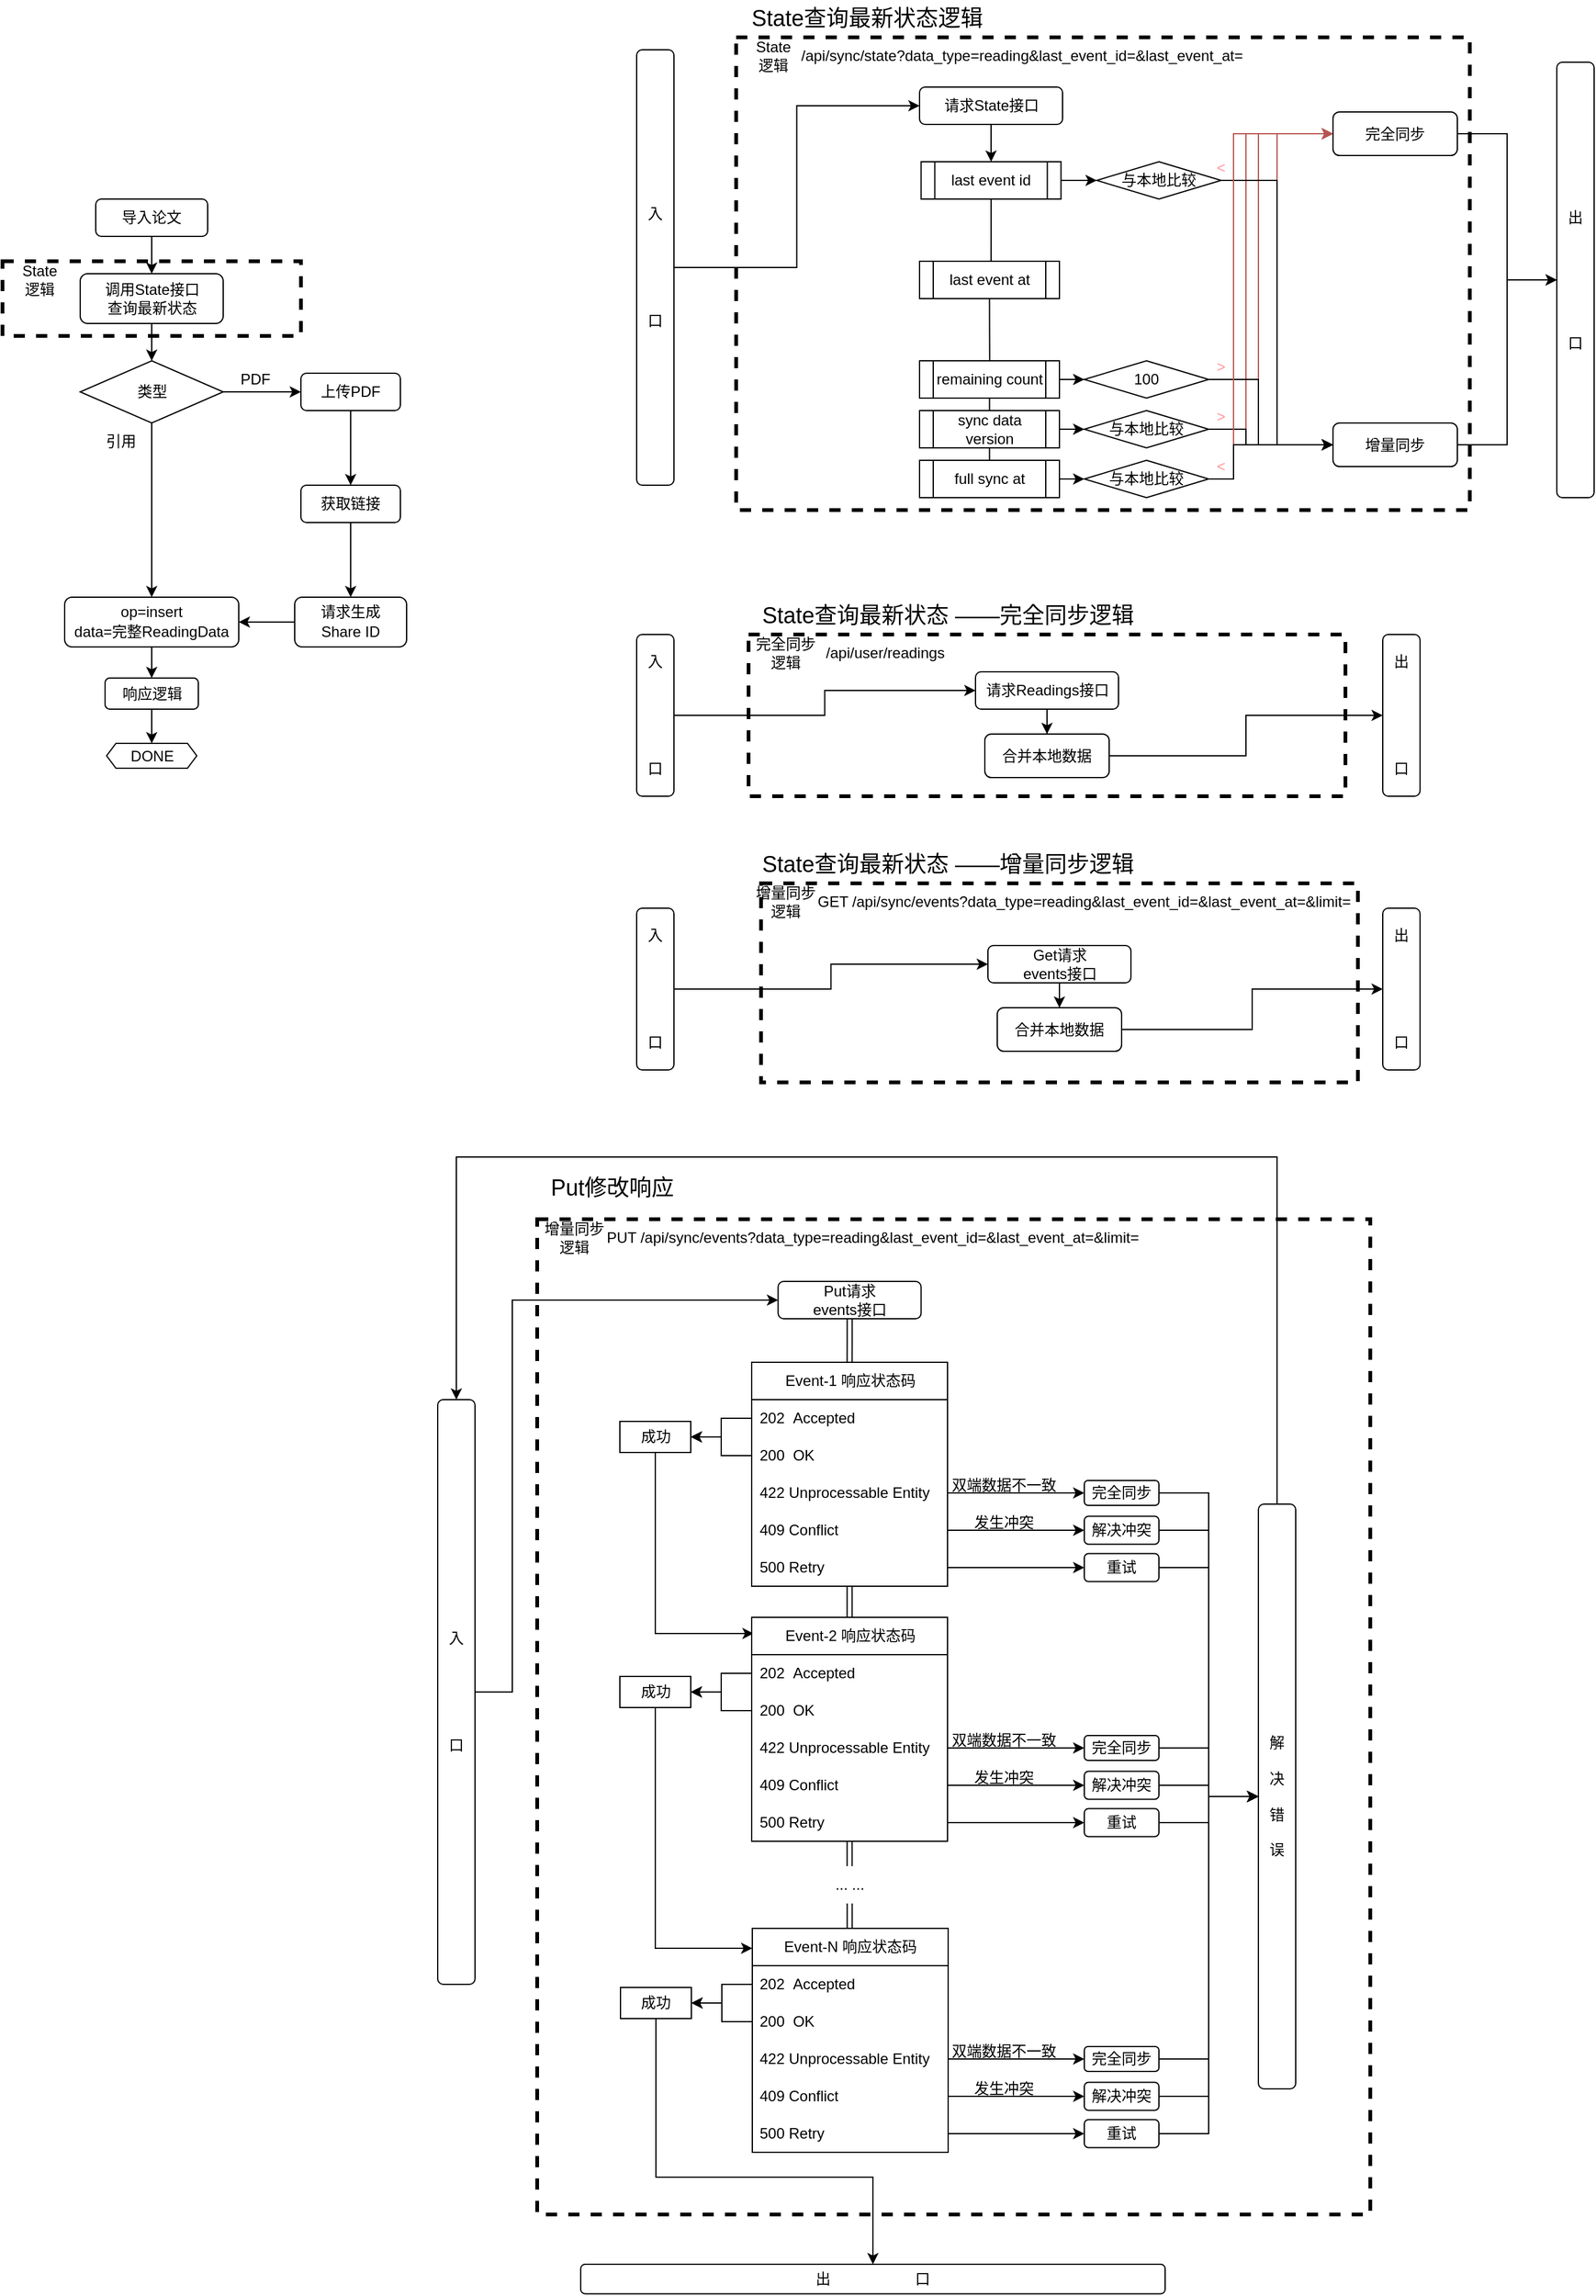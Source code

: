 <mxfile version="21.0.2" type="github"><diagram name="第 1 页" id="VFazVJUxJogGp5_EuSBo"><mxGraphModel dx="2114" dy="1408" grid="1" gridSize="10" guides="1" tooltips="1" connect="1" arrows="1" fold="1" page="1" pageScale="1" pageWidth="827" pageHeight="1169" background="none" math="0" shadow="0"><root><mxCell id="0"/><mxCell id="1" parent="0"/><mxCell id="Jm2Hufen4dtFJxHupJbC-12" value="" style="rounded=0;whiteSpace=wrap;html=1;dashed=1;fillStyle=auto;gradientColor=none;strokeColor=default;glass=0;shadow=0;strokeWidth=3;fillColor=none;" vertex="1" parent="1"><mxGeometry x="280" y="380" width="240" height="60" as="geometry"/></mxCell><mxCell id="Jm2Hufen4dtFJxHupJbC-2" value="&lt;font style=&quot;font-size: 12px;&quot;&gt;导入论文&lt;/font&gt;" style="rounded=1;whiteSpace=wrap;html=1;" vertex="1" parent="1"><mxGeometry x="355" y="330" width="90" height="30" as="geometry"/></mxCell><mxCell id="Jm2Hufen4dtFJxHupJbC-122" style="edgeStyle=orthogonalEdgeStyle;rounded=0;orthogonalLoop=1;jettySize=auto;html=1;" edge="1" parent="1" source="Jm2Hufen4dtFJxHupJbC-3" target="Jm2Hufen4dtFJxHupJbC-119"><mxGeometry relative="1" as="geometry"/></mxCell><mxCell id="Jm2Hufen4dtFJxHupJbC-3" value="调用State接口&lt;br&gt;查询最新状态" style="rounded=1;whiteSpace=wrap;html=1;" vertex="1" parent="1"><mxGeometry x="342.5" y="390" width="115" height="40" as="geometry"/></mxCell><mxCell id="Jm2Hufen4dtFJxHupJbC-9" value="" style="endArrow=classic;html=1;rounded=0;exitX=0.5;exitY=1;exitDx=0;exitDy=0;entryX=0.5;entryY=0;entryDx=0;entryDy=0;" edge="1" parent="1" source="Jm2Hufen4dtFJxHupJbC-2" target="Jm2Hufen4dtFJxHupJbC-3"><mxGeometry width="50" height="50" relative="1" as="geometry"><mxPoint x="395" y="390" as="sourcePoint"/><mxPoint x="445" y="340" as="targetPoint"/></mxGeometry></mxCell><mxCell id="Jm2Hufen4dtFJxHupJbC-15" value="State&lt;br&gt;逻辑" style="text;html=1;strokeColor=none;fillColor=none;align=center;verticalAlign=middle;whiteSpace=wrap;rounded=0;" vertex="1" parent="1"><mxGeometry x="280" y="380" width="60" height="30" as="geometry"/></mxCell><mxCell id="Jm2Hufen4dtFJxHupJbC-16" value="" style="rounded=0;whiteSpace=wrap;html=1;dashed=1;strokeWidth=3;strokeColor=default;fillColor=none;" vertex="1" parent="1"><mxGeometry x="870" y="200" width="590" height="380" as="geometry"/></mxCell><mxCell id="Jm2Hufen4dtFJxHupJbC-17" value="State&lt;br&gt;逻辑" style="text;html=1;strokeColor=none;fillColor=none;align=center;verticalAlign=middle;whiteSpace=wrap;rounded=0;" vertex="1" parent="1"><mxGeometry x="870" y="200" width="60" height="30" as="geometry"/></mxCell><mxCell id="Jm2Hufen4dtFJxHupJbC-25" style="edgeStyle=orthogonalEdgeStyle;rounded=0;orthogonalLoop=1;jettySize=auto;html=1;exitX=0.5;exitY=1;exitDx=0;exitDy=0;" edge="1" parent="1" source="Jm2Hufen4dtFJxHupJbC-18" target="Jm2Hufen4dtFJxHupJbC-20"><mxGeometry relative="1" as="geometry"/></mxCell><mxCell id="Jm2Hufen4dtFJxHupJbC-18" value="请求State接口" style="rounded=1;whiteSpace=wrap;html=1;" vertex="1" parent="1"><mxGeometry x="1017.5" y="240" width="115" height="30" as="geometry"/></mxCell><mxCell id="Jm2Hufen4dtFJxHupJbC-19" value="&lt;p style=&quot;text-align: start;&quot; data-pm-slice=&quot;1 1 []&quot;&gt;/api/sync/state?data_type=reading&amp;amp;last_event_id=&amp;amp;last_event_at=&lt;/p&gt;" style="text;html=1;strokeColor=none;fillColor=none;align=center;verticalAlign=middle;whiteSpace=wrap;rounded=0;" vertex="1" parent="1"><mxGeometry x="920" y="200" width="360" height="30" as="geometry"/></mxCell><mxCell id="Jm2Hufen4dtFJxHupJbC-54" style="edgeStyle=orthogonalEdgeStyle;rounded=0;orthogonalLoop=1;jettySize=auto;html=1;exitX=1;exitY=0.5;exitDx=0;exitDy=0;" edge="1" parent="1" source="Jm2Hufen4dtFJxHupJbC-20" target="Jm2Hufen4dtFJxHupJbC-53"><mxGeometry relative="1" as="geometry"/></mxCell><mxCell id="Jm2Hufen4dtFJxHupJbC-84" style="edgeStyle=orthogonalEdgeStyle;rounded=0;orthogonalLoop=1;jettySize=auto;html=1;entryX=0.511;entryY=0.667;entryDx=0;entryDy=0;entryPerimeter=0;" edge="1" parent="1" source="Jm2Hufen4dtFJxHupJbC-20" target="Jm2Hufen4dtFJxHupJbC-21"><mxGeometry relative="1" as="geometry"/></mxCell><mxCell id="Jm2Hufen4dtFJxHupJbC-20" value="last event id" style="shape=process;whiteSpace=wrap;html=1;backgroundOutline=1;" vertex="1" parent="1"><mxGeometry x="1018.75" y="300" width="112.5" height="30" as="geometry"/></mxCell><mxCell id="Jm2Hufen4dtFJxHupJbC-83" style="edgeStyle=orthogonalEdgeStyle;rounded=0;orthogonalLoop=1;jettySize=auto;html=1;exitX=0.5;exitY=1;exitDx=0;exitDy=0;entryX=0.502;entryY=0.667;entryDx=0;entryDy=0;entryPerimeter=0;" edge="1" parent="1" source="Jm2Hufen4dtFJxHupJbC-21" target="Jm2Hufen4dtFJxHupJbC-22"><mxGeometry relative="1" as="geometry"/></mxCell><mxCell id="Jm2Hufen4dtFJxHupJbC-21" value="last event at" style="shape=process;whiteSpace=wrap;html=1;backgroundOutline=1;" vertex="1" parent="1"><mxGeometry x="1017.5" y="380" width="112.5" height="30" as="geometry"/></mxCell><mxCell id="Jm2Hufen4dtFJxHupJbC-32" style="edgeStyle=orthogonalEdgeStyle;rounded=0;orthogonalLoop=1;jettySize=auto;html=1;exitX=0.5;exitY=1;exitDx=0;exitDy=0;" edge="1" parent="1" source="Jm2Hufen4dtFJxHupJbC-22" target="Jm2Hufen4dtFJxHupJbC-23"><mxGeometry relative="1" as="geometry"/></mxCell><mxCell id="Jm2Hufen4dtFJxHupJbC-65" style="edgeStyle=orthogonalEdgeStyle;rounded=0;orthogonalLoop=1;jettySize=auto;html=1;" edge="1" parent="1" source="Jm2Hufen4dtFJxHupJbC-22" target="Jm2Hufen4dtFJxHupJbC-38"><mxGeometry relative="1" as="geometry"/></mxCell><mxCell id="Jm2Hufen4dtFJxHupJbC-22" value="remaining count" style="shape=process;whiteSpace=wrap;html=1;backgroundOutline=1;" vertex="1" parent="1"><mxGeometry x="1017.5" y="460" width="112.5" height="30" as="geometry"/></mxCell><mxCell id="Jm2Hufen4dtFJxHupJbC-33" style="edgeStyle=orthogonalEdgeStyle;rounded=0;orthogonalLoop=1;jettySize=auto;html=1;exitX=0.5;exitY=1;exitDx=0;exitDy=0;" edge="1" parent="1" source="Jm2Hufen4dtFJxHupJbC-23" target="Jm2Hufen4dtFJxHupJbC-24"><mxGeometry relative="1" as="geometry"/></mxCell><mxCell id="Jm2Hufen4dtFJxHupJbC-69" style="edgeStyle=orthogonalEdgeStyle;rounded=0;orthogonalLoop=1;jettySize=auto;html=1;" edge="1" parent="1" source="Jm2Hufen4dtFJxHupJbC-23" target="Jm2Hufen4dtFJxHupJbC-36"><mxGeometry relative="1" as="geometry"/></mxCell><mxCell id="Jm2Hufen4dtFJxHupJbC-23" value="sync data version" style="shape=process;whiteSpace=wrap;html=1;backgroundOutline=1;" vertex="1" parent="1"><mxGeometry x="1017.5" y="500" width="112.5" height="30" as="geometry"/></mxCell><mxCell id="Jm2Hufen4dtFJxHupJbC-74" style="edgeStyle=orthogonalEdgeStyle;rounded=0;orthogonalLoop=1;jettySize=auto;html=1;exitX=1;exitY=0.5;exitDx=0;exitDy=0;entryX=0;entryY=0.5;entryDx=0;entryDy=0;" edge="1" parent="1" source="Jm2Hufen4dtFJxHupJbC-24" target="Jm2Hufen4dtFJxHupJbC-72"><mxGeometry relative="1" as="geometry"/></mxCell><mxCell id="Jm2Hufen4dtFJxHupJbC-24" value="full sync at" style="shape=process;whiteSpace=wrap;html=1;backgroundOutline=1;" vertex="1" parent="1"><mxGeometry x="1017.5" y="540" width="112.5" height="30" as="geometry"/></mxCell><mxCell id="Jm2Hufen4dtFJxHupJbC-70" style="edgeStyle=orthogonalEdgeStyle;rounded=0;orthogonalLoop=1;jettySize=auto;html=1;entryX=0;entryY=0.5;entryDx=0;entryDy=0;fillColor=#f8cecc;strokeColor=#b85450;" edge="1" parent="1" source="Jm2Hufen4dtFJxHupJbC-36" target="Jm2Hufen4dtFJxHupJbC-58"><mxGeometry relative="1" as="geometry"><Array as="points"><mxPoint x="1280" y="515"/><mxPoint x="1280" y="278"/></Array></mxGeometry></mxCell><mxCell id="Jm2Hufen4dtFJxHupJbC-71" style="edgeStyle=orthogonalEdgeStyle;rounded=0;orthogonalLoop=1;jettySize=auto;html=1;exitX=1;exitY=0.5;exitDx=0;exitDy=0;entryX=0;entryY=0.5;entryDx=0;entryDy=0;" edge="1" parent="1" source="Jm2Hufen4dtFJxHupJbC-36" target="Jm2Hufen4dtFJxHupJbC-59"><mxGeometry relative="1" as="geometry"><Array as="points"><mxPoint x="1280" y="515"/><mxPoint x="1280" y="528"/></Array></mxGeometry></mxCell><mxCell id="Jm2Hufen4dtFJxHupJbC-36" value="与本地比较" style="rhombus;whiteSpace=wrap;html=1;" vertex="1" parent="1"><mxGeometry x="1150" y="500" width="100" height="30" as="geometry"/></mxCell><mxCell id="Jm2Hufen4dtFJxHupJbC-63" style="edgeStyle=orthogonalEdgeStyle;rounded=0;orthogonalLoop=1;jettySize=auto;html=1;entryX=0;entryY=0.5;entryDx=0;entryDy=0;fillColor=#f8cecc;strokeColor=#b85450;" edge="1" parent="1" source="Jm2Hufen4dtFJxHupJbC-38" target="Jm2Hufen4dtFJxHupJbC-58"><mxGeometry relative="1" as="geometry"><Array as="points"><mxPoint x="1290" y="475"/><mxPoint x="1290" y="278"/></Array></mxGeometry></mxCell><mxCell id="Jm2Hufen4dtFJxHupJbC-64" style="edgeStyle=orthogonalEdgeStyle;rounded=0;orthogonalLoop=1;jettySize=auto;html=1;entryX=0;entryY=0.5;entryDx=0;entryDy=0;" edge="1" parent="1" source="Jm2Hufen4dtFJxHupJbC-38" target="Jm2Hufen4dtFJxHupJbC-59"><mxGeometry relative="1" as="geometry"><Array as="points"><mxPoint x="1290" y="475"/><mxPoint x="1290" y="528"/></Array></mxGeometry></mxCell><mxCell id="Jm2Hufen4dtFJxHupJbC-38" value="100" style="rhombus;whiteSpace=wrap;html=1;" vertex="1" parent="1"><mxGeometry x="1150" y="460" width="100" height="30" as="geometry"/></mxCell><mxCell id="Jm2Hufen4dtFJxHupJbC-60" style="edgeStyle=orthogonalEdgeStyle;rounded=0;orthogonalLoop=1;jettySize=auto;html=1;exitX=1;exitY=0.5;exitDx=0;exitDy=0;entryX=0;entryY=0.5;entryDx=0;entryDy=0;fillColor=#f8cecc;strokeColor=#b85450;" edge="1" parent="1" source="Jm2Hufen4dtFJxHupJbC-53" target="Jm2Hufen4dtFJxHupJbC-58"><mxGeometry relative="1" as="geometry"/></mxCell><mxCell id="Jm2Hufen4dtFJxHupJbC-61" style="edgeStyle=orthogonalEdgeStyle;rounded=0;orthogonalLoop=1;jettySize=auto;html=1;entryX=0;entryY=0.5;entryDx=0;entryDy=0;" edge="1" parent="1" source="Jm2Hufen4dtFJxHupJbC-53" target="Jm2Hufen4dtFJxHupJbC-59"><mxGeometry relative="1" as="geometry"/></mxCell><mxCell id="Jm2Hufen4dtFJxHupJbC-53" value="与本地比较" style="rhombus;whiteSpace=wrap;html=1;" vertex="1" parent="1"><mxGeometry x="1160" y="300" width="100" height="30" as="geometry"/></mxCell><mxCell id="Jm2Hufen4dtFJxHupJbC-85" style="edgeStyle=orthogonalEdgeStyle;rounded=0;orthogonalLoop=1;jettySize=auto;html=1;" edge="1" parent="1" source="Jm2Hufen4dtFJxHupJbC-58" target="Jm2Hufen4dtFJxHupJbC-88"><mxGeometry relative="1" as="geometry"><mxPoint x="1530" y="277.5" as="targetPoint"/></mxGeometry></mxCell><mxCell id="Jm2Hufen4dtFJxHupJbC-58" value="完全同步" style="rounded=1;whiteSpace=wrap;html=1;" vertex="1" parent="1"><mxGeometry x="1350" y="260" width="100" height="35" as="geometry"/></mxCell><mxCell id="Jm2Hufen4dtFJxHupJbC-86" style="edgeStyle=orthogonalEdgeStyle;rounded=0;orthogonalLoop=1;jettySize=auto;html=1;" edge="1" parent="1" source="Jm2Hufen4dtFJxHupJbC-59" target="Jm2Hufen4dtFJxHupJbC-88"><mxGeometry relative="1" as="geometry"><mxPoint x="1530" y="527.5" as="targetPoint"/></mxGeometry></mxCell><mxCell id="Jm2Hufen4dtFJxHupJbC-59" value="增量同步" style="rounded=1;whiteSpace=wrap;html=1;" vertex="1" parent="1"><mxGeometry x="1350" y="510" width="100" height="35" as="geometry"/></mxCell><mxCell id="Jm2Hufen4dtFJxHupJbC-75" style="edgeStyle=orthogonalEdgeStyle;rounded=0;orthogonalLoop=1;jettySize=auto;html=1;exitX=1;exitY=0.5;exitDx=0;exitDy=0;entryX=0;entryY=0.5;entryDx=0;entryDy=0;fillColor=#f8cecc;strokeColor=#b85450;" edge="1" parent="1" source="Jm2Hufen4dtFJxHupJbC-72" target="Jm2Hufen4dtFJxHupJbC-58"><mxGeometry relative="1" as="geometry"><Array as="points"><mxPoint x="1270" y="555"/><mxPoint x="1270" y="278"/></Array></mxGeometry></mxCell><mxCell id="Jm2Hufen4dtFJxHupJbC-76" style="edgeStyle=orthogonalEdgeStyle;rounded=0;orthogonalLoop=1;jettySize=auto;html=1;exitX=1;exitY=0.5;exitDx=0;exitDy=0;entryX=0;entryY=0.5;entryDx=0;entryDy=0;" edge="1" parent="1" source="Jm2Hufen4dtFJxHupJbC-72" target="Jm2Hufen4dtFJxHupJbC-59"><mxGeometry relative="1" as="geometry"><Array as="points"><mxPoint x="1270" y="555"/><mxPoint x="1270" y="528"/></Array></mxGeometry></mxCell><mxCell id="Jm2Hufen4dtFJxHupJbC-72" value="与本地比较" style="rhombus;whiteSpace=wrap;html=1;" vertex="1" parent="1"><mxGeometry x="1150" y="540" width="100" height="30" as="geometry"/></mxCell><mxCell id="Jm2Hufen4dtFJxHupJbC-77" value="&lt;font color=&quot;#ff9999&quot;&gt;&amp;lt;&lt;/font&gt;" style="text;html=1;strokeColor=none;fillColor=none;align=center;verticalAlign=middle;whiteSpace=wrap;rounded=0;" vertex="1" parent="1"><mxGeometry x="1230" y="530" width="60" height="30" as="geometry"/></mxCell><mxCell id="Jm2Hufen4dtFJxHupJbC-80" value="&lt;font color=&quot;#ff9999&quot;&gt;&amp;gt;&lt;/font&gt;" style="text;html=1;strokeColor=none;fillColor=none;align=center;verticalAlign=middle;whiteSpace=wrap;rounded=0;" vertex="1" parent="1"><mxGeometry x="1230" y="490" width="60" height="30" as="geometry"/></mxCell><mxCell id="Jm2Hufen4dtFJxHupJbC-81" value="&lt;font color=&quot;#ff9999&quot;&gt;&amp;gt;&lt;/font&gt;" style="text;html=1;strokeColor=none;fillColor=none;align=center;verticalAlign=middle;whiteSpace=wrap;rounded=0;" vertex="1" parent="1"><mxGeometry x="1230" y="450" width="60" height="30" as="geometry"/></mxCell><mxCell id="Jm2Hufen4dtFJxHupJbC-82" value="&lt;font color=&quot;#ff9999&quot;&gt;&amp;lt;&lt;/font&gt;" style="text;html=1;strokeColor=none;fillColor=none;align=center;verticalAlign=middle;whiteSpace=wrap;rounded=0;" vertex="1" parent="1"><mxGeometry x="1230" y="290" width="60" height="30" as="geometry"/></mxCell><mxCell id="Jm2Hufen4dtFJxHupJbC-88" value="出&lt;br&gt;&lt;br&gt;&lt;br&gt;&lt;br&gt;&lt;br&gt;&lt;br&gt;&lt;br&gt;口" style="rounded=1;whiteSpace=wrap;html=1;" vertex="1" parent="1"><mxGeometry x="1530" y="220" width="30" height="350" as="geometry"/></mxCell><mxCell id="Jm2Hufen4dtFJxHupJbC-90" style="edgeStyle=orthogonalEdgeStyle;rounded=0;orthogonalLoop=1;jettySize=auto;html=1;entryX=0;entryY=0.5;entryDx=0;entryDy=0;" edge="1" parent="1" source="Jm2Hufen4dtFJxHupJbC-89" target="Jm2Hufen4dtFJxHupJbC-18"><mxGeometry relative="1" as="geometry"/></mxCell><mxCell id="Jm2Hufen4dtFJxHupJbC-89" value="入&lt;br&gt;&lt;br&gt;&lt;br&gt;&lt;br&gt;&lt;br&gt;&lt;br&gt;口" style="rounded=1;whiteSpace=wrap;html=1;" vertex="1" parent="1"><mxGeometry x="790" y="210" width="30" height="350" as="geometry"/></mxCell><mxCell id="Jm2Hufen4dtFJxHupJbC-93" value="" style="rounded=0;whiteSpace=wrap;html=1;dashed=1;strokeWidth=3;strokeColor=default;fillColor=none;" vertex="1" parent="1"><mxGeometry x="880" y="680" width="480" height="130" as="geometry"/></mxCell><mxCell id="Jm2Hufen4dtFJxHupJbC-94" value="完全同步&lt;br&gt;逻辑" style="text;html=1;strokeColor=none;fillColor=none;align=center;verticalAlign=middle;whiteSpace=wrap;rounded=0;" vertex="1" parent="1"><mxGeometry x="880" y="680" width="60" height="30" as="geometry"/></mxCell><mxCell id="Jm2Hufen4dtFJxHupJbC-95" value="&lt;p style=&quot;text-align: start;&quot; data-pm-slice=&quot;1 1 []&quot;&gt;/api/user/readings&lt;/p&gt;" style="text;html=1;strokeColor=none;fillColor=none;align=center;verticalAlign=middle;whiteSpace=wrap;rounded=0;" vertex="1" parent="1"><mxGeometry x="930" y="680" width="120" height="30" as="geometry"/></mxCell><mxCell id="Jm2Hufen4dtFJxHupJbC-96" value="" style="rounded=0;whiteSpace=wrap;html=1;dashed=1;strokeWidth=3;strokeColor=default;fillColor=none;" vertex="1" parent="1"><mxGeometry x="890" y="880" width="480" height="160" as="geometry"/></mxCell><mxCell id="Jm2Hufen4dtFJxHupJbC-97" value="增量同步&lt;br&gt;逻辑" style="text;html=1;strokeColor=none;fillColor=none;align=center;verticalAlign=middle;whiteSpace=wrap;rounded=0;" vertex="1" parent="1"><mxGeometry x="880" y="880" width="60" height="30" as="geometry"/></mxCell><mxCell id="Jm2Hufen4dtFJxHupJbC-98" value="&lt;p style=&quot;text-align: start;&quot; data-pm-slice=&quot;1 1 []&quot;&gt;GET /api/sync/events?data_type=reading&amp;amp;last_event_id=&amp;amp;last_event_at=&amp;amp;limit=&lt;/p&gt;" style="text;html=1;strokeColor=none;fillColor=none;align=center;verticalAlign=middle;whiteSpace=wrap;rounded=0;" vertex="1" parent="1"><mxGeometry x="920" y="880" width="460" height="30" as="geometry"/></mxCell><mxCell id="Jm2Hufen4dtFJxHupJbC-104" style="edgeStyle=orthogonalEdgeStyle;rounded=0;orthogonalLoop=1;jettySize=auto;html=1;exitX=0.5;exitY=1;exitDx=0;exitDy=0;" edge="1" parent="1" source="Jm2Hufen4dtFJxHupJbC-100" target="Jm2Hufen4dtFJxHupJbC-103"><mxGeometry relative="1" as="geometry"/></mxCell><mxCell id="Jm2Hufen4dtFJxHupJbC-100" value="请求Readings接口" style="rounded=1;whiteSpace=wrap;html=1;" vertex="1" parent="1"><mxGeometry x="1062.5" y="710" width="115" height="30" as="geometry"/></mxCell><mxCell id="Jm2Hufen4dtFJxHupJbC-101" style="edgeStyle=orthogonalEdgeStyle;rounded=0;orthogonalLoop=1;jettySize=auto;html=1;entryX=0;entryY=0.5;entryDx=0;entryDy=0;" edge="1" parent="1" source="Jm2Hufen4dtFJxHupJbC-102" target="Jm2Hufen4dtFJxHupJbC-100"><mxGeometry relative="1" as="geometry"/></mxCell><mxCell id="Jm2Hufen4dtFJxHupJbC-102" value="入&lt;br&gt;&lt;br&gt;&lt;br&gt;&lt;br&gt;&lt;br&gt;&lt;br&gt;口" style="rounded=1;whiteSpace=wrap;html=1;" vertex="1" parent="1"><mxGeometry x="790" y="680" width="30" height="130" as="geometry"/></mxCell><mxCell id="Jm2Hufen4dtFJxHupJbC-107" style="edgeStyle=orthogonalEdgeStyle;rounded=0;orthogonalLoop=1;jettySize=auto;html=1;entryX=0;entryY=0.5;entryDx=0;entryDy=0;" edge="1" parent="1" source="Jm2Hufen4dtFJxHupJbC-103" target="Jm2Hufen4dtFJxHupJbC-106"><mxGeometry relative="1" as="geometry"/></mxCell><mxCell id="Jm2Hufen4dtFJxHupJbC-103" value="合并本地数据" style="rounded=1;whiteSpace=wrap;html=1;" vertex="1" parent="1"><mxGeometry x="1070" y="760" width="100" height="35" as="geometry"/></mxCell><mxCell id="Jm2Hufen4dtFJxHupJbC-106" value="出&lt;br&gt;&lt;br&gt;&lt;br&gt;&lt;br&gt;&lt;br&gt;&lt;br&gt;口" style="rounded=1;whiteSpace=wrap;html=1;" vertex="1" parent="1"><mxGeometry x="1390" y="680" width="30" height="130" as="geometry"/></mxCell><mxCell id="Jm2Hufen4dtFJxHupJbC-109" style="edgeStyle=orthogonalEdgeStyle;rounded=0;orthogonalLoop=1;jettySize=auto;html=1;exitX=0.5;exitY=1;exitDx=0;exitDy=0;" edge="1" parent="1" source="Jm2Hufen4dtFJxHupJbC-110" target="Jm2Hufen4dtFJxHupJbC-114"><mxGeometry relative="1" as="geometry"/></mxCell><mxCell id="Jm2Hufen4dtFJxHupJbC-110" value="Get请求&lt;br&gt;events接口" style="rounded=1;whiteSpace=wrap;html=1;" vertex="1" parent="1"><mxGeometry x="1072.5" y="930" width="115" height="30" as="geometry"/></mxCell><mxCell id="Jm2Hufen4dtFJxHupJbC-111" style="edgeStyle=orthogonalEdgeStyle;rounded=0;orthogonalLoop=1;jettySize=auto;html=1;entryX=0;entryY=0.5;entryDx=0;entryDy=0;" edge="1" parent="1" source="Jm2Hufen4dtFJxHupJbC-112" target="Jm2Hufen4dtFJxHupJbC-110"><mxGeometry relative="1" as="geometry"/></mxCell><mxCell id="Jm2Hufen4dtFJxHupJbC-112" value="入&lt;br&gt;&lt;br&gt;&lt;br&gt;&lt;br&gt;&lt;br&gt;&lt;br&gt;口" style="rounded=1;whiteSpace=wrap;html=1;" vertex="1" parent="1"><mxGeometry x="790" y="900" width="30" height="130" as="geometry"/></mxCell><mxCell id="Jm2Hufen4dtFJxHupJbC-113" style="edgeStyle=orthogonalEdgeStyle;rounded=0;orthogonalLoop=1;jettySize=auto;html=1;entryX=0;entryY=0.5;entryDx=0;entryDy=0;" edge="1" parent="1" source="Jm2Hufen4dtFJxHupJbC-114" target="Jm2Hufen4dtFJxHupJbC-115"><mxGeometry relative="1" as="geometry"/></mxCell><mxCell id="Jm2Hufen4dtFJxHupJbC-114" value="合并本地数据" style="rounded=1;whiteSpace=wrap;html=1;" vertex="1" parent="1"><mxGeometry x="1080" y="980" width="100" height="35" as="geometry"/></mxCell><mxCell id="Jm2Hufen4dtFJxHupJbC-115" value="出&lt;br&gt;&lt;br&gt;&lt;br&gt;&lt;br&gt;&lt;br&gt;&lt;br&gt;口" style="rounded=1;whiteSpace=wrap;html=1;" vertex="1" parent="1"><mxGeometry x="1390" y="900" width="30" height="130" as="geometry"/></mxCell><mxCell id="Jm2Hufen4dtFJxHupJbC-123" style="edgeStyle=orthogonalEdgeStyle;rounded=0;orthogonalLoop=1;jettySize=auto;html=1;entryX=0.5;entryY=0;entryDx=0;entryDy=0;" edge="1" parent="1" source="Jm2Hufen4dtFJxHupJbC-119" target="Jm2Hufen4dtFJxHupJbC-121"><mxGeometry relative="1" as="geometry"/></mxCell><mxCell id="Jm2Hufen4dtFJxHupJbC-129" style="edgeStyle=orthogonalEdgeStyle;rounded=0;orthogonalLoop=1;jettySize=auto;html=1;entryX=0;entryY=0.5;entryDx=0;entryDy=0;" edge="1" parent="1" source="Jm2Hufen4dtFJxHupJbC-119" target="Jm2Hufen4dtFJxHupJbC-124"><mxGeometry relative="1" as="geometry"/></mxCell><mxCell id="Jm2Hufen4dtFJxHupJbC-119" value="类型" style="rhombus;whiteSpace=wrap;html=1;" vertex="1" parent="1"><mxGeometry x="342.5" y="460" width="115" height="50" as="geometry"/></mxCell><mxCell id="Jm2Hufen4dtFJxHupJbC-280" style="edgeStyle=orthogonalEdgeStyle;rounded=0;orthogonalLoop=1;jettySize=auto;html=1;" edge="1" parent="1" source="Jm2Hufen4dtFJxHupJbC-121" target="Jm2Hufen4dtFJxHupJbC-279"><mxGeometry relative="1" as="geometry"/></mxCell><mxCell id="Jm2Hufen4dtFJxHupJbC-121" value="&lt;p style=&quot;line-height: 30%;&quot; data-pm-slice=&quot;1 1 []&quot;&gt;op=insert&lt;/p&gt;&lt;p style=&quot;line-height: 30%;&quot; data-pm-slice=&quot;1 1 []&quot;&gt;data=完整ReadingData&lt;/p&gt;" style="rounded=1;whiteSpace=wrap;html=1;align=center;" vertex="1" parent="1"><mxGeometry x="330" y="650" width="140" height="40" as="geometry"/></mxCell><mxCell id="Jm2Hufen4dtFJxHupJbC-127" style="edgeStyle=orthogonalEdgeStyle;rounded=0;orthogonalLoop=1;jettySize=auto;html=1;" edge="1" parent="1" source="Jm2Hufen4dtFJxHupJbC-124" target="Jm2Hufen4dtFJxHupJbC-125"><mxGeometry relative="1" as="geometry"/></mxCell><mxCell id="Jm2Hufen4dtFJxHupJbC-124" value="&lt;p style=&quot;line-height: 30%;&quot; data-pm-slice=&quot;1 1 []&quot;&gt;上传PDF&lt;/p&gt;" style="rounded=1;whiteSpace=wrap;html=1;align=center;" vertex="1" parent="1"><mxGeometry x="520" y="470" width="80" height="30" as="geometry"/></mxCell><mxCell id="Jm2Hufen4dtFJxHupJbC-128" style="edgeStyle=orthogonalEdgeStyle;rounded=0;orthogonalLoop=1;jettySize=auto;html=1;exitX=0.5;exitY=1;exitDx=0;exitDy=0;" edge="1" parent="1" source="Jm2Hufen4dtFJxHupJbC-125" target="Jm2Hufen4dtFJxHupJbC-126"><mxGeometry relative="1" as="geometry"/></mxCell><mxCell id="Jm2Hufen4dtFJxHupJbC-125" value="&lt;p style=&quot;line-height: 30%;&quot; data-pm-slice=&quot;1 1 []&quot;&gt;获取链接&lt;/p&gt;" style="rounded=1;whiteSpace=wrap;html=1;align=center;" vertex="1" parent="1"><mxGeometry x="520" y="560" width="80" height="30" as="geometry"/></mxCell><mxCell id="Jm2Hufen4dtFJxHupJbC-130" style="edgeStyle=orthogonalEdgeStyle;rounded=0;orthogonalLoop=1;jettySize=auto;html=1;" edge="1" parent="1" source="Jm2Hufen4dtFJxHupJbC-126" target="Jm2Hufen4dtFJxHupJbC-121"><mxGeometry relative="1" as="geometry"/></mxCell><mxCell id="Jm2Hufen4dtFJxHupJbC-126" value="&lt;p style=&quot;line-height: 30%;&quot; data-pm-slice=&quot;1 1 []&quot;&gt;请求生成&lt;/p&gt;&lt;p style=&quot;line-height: 30%;&quot; data-pm-slice=&quot;1 1 []&quot;&gt;Share ID&lt;/p&gt;" style="rounded=1;whiteSpace=wrap;html=1;align=center;" vertex="1" parent="1"><mxGeometry x="515" y="650" width="90" height="40" as="geometry"/></mxCell><mxCell id="Jm2Hufen4dtFJxHupJbC-131" value="PDF" style="text;html=1;align=center;verticalAlign=middle;resizable=0;points=[];autosize=1;strokeColor=none;fillColor=none;" vertex="1" parent="1"><mxGeometry x="457.5" y="460" width="50" height="30" as="geometry"/></mxCell><mxCell id="Jm2Hufen4dtFJxHupJbC-132" value="引用" style="text;html=1;align=center;verticalAlign=middle;resizable=0;points=[];autosize=1;strokeColor=none;fillColor=none;" vertex="1" parent="1"><mxGeometry x="350" y="510" width="50" height="30" as="geometry"/></mxCell><mxCell id="Jm2Hufen4dtFJxHupJbC-133" value="&lt;font style=&quot;font-size: 18px;&quot;&gt;State查询最新状态逻辑&lt;/font&gt;" style="text;html=1;align=center;verticalAlign=middle;resizable=0;points=[];autosize=1;strokeColor=none;fillColor=none;" vertex="1" parent="1"><mxGeometry x="870" y="170" width="210" height="30" as="geometry"/></mxCell><mxCell id="Jm2Hufen4dtFJxHupJbC-134" value="&lt;font style=&quot;font-size: 18px;&quot;&gt;State查询最新状态 ——完全同步逻辑&lt;/font&gt;" style="text;html=1;align=center;verticalAlign=middle;resizable=0;points=[];autosize=1;strokeColor=none;fillColor=none;" vertex="1" parent="1"><mxGeometry x="880" y="650" width="320" height="30" as="geometry"/></mxCell><mxCell id="Jm2Hufen4dtFJxHupJbC-135" value="&lt;font style=&quot;font-size: 18px;&quot;&gt;State查询最新状态 ——增量同步逻辑&lt;/font&gt;" style="text;html=1;align=center;verticalAlign=middle;resizable=0;points=[];autosize=1;strokeColor=none;fillColor=none;" vertex="1" parent="1"><mxGeometry x="880" y="850" width="320" height="30" as="geometry"/></mxCell><mxCell id="Jm2Hufen4dtFJxHupJbC-136" value="" style="rounded=0;whiteSpace=wrap;html=1;dashed=1;strokeWidth=3;strokeColor=default;fillColor=none;" vertex="1" parent="1"><mxGeometry x="710" y="1150" width="670" height="800" as="geometry"/></mxCell><mxCell id="Jm2Hufen4dtFJxHupJbC-137" value="增量同步&lt;br&gt;逻辑" style="text;html=1;strokeColor=none;fillColor=none;align=center;verticalAlign=middle;whiteSpace=wrap;rounded=0;" vertex="1" parent="1"><mxGeometry x="710" y="1150" width="60" height="30" as="geometry"/></mxCell><mxCell id="Jm2Hufen4dtFJxHupJbC-138" value="&lt;p style=&quot;text-align: start;&quot; data-pm-slice=&quot;1 1 []&quot;&gt;PUT /api/sync/events?data_type=reading&amp;amp;last_event_id=&amp;amp;last_event_at=&amp;amp;limit=&lt;/p&gt;" style="text;html=1;strokeColor=none;fillColor=none;align=center;verticalAlign=middle;whiteSpace=wrap;rounded=0;" vertex="1" parent="1"><mxGeometry x="760" y="1150" width="440" height="30" as="geometry"/></mxCell><mxCell id="Jm2Hufen4dtFJxHupJbC-157" style="edgeStyle=orthogonalEdgeStyle;rounded=0;orthogonalLoop=1;jettySize=auto;html=1;shape=link;" edge="1" parent="1" source="Jm2Hufen4dtFJxHupJbC-140" target="Jm2Hufen4dtFJxHupJbC-149"><mxGeometry relative="1" as="geometry"/></mxCell><mxCell id="Jm2Hufen4dtFJxHupJbC-140" value="Put请求&lt;br&gt;events接口" style="rounded=1;whiteSpace=wrap;html=1;" vertex="1" parent="1"><mxGeometry x="903.75" y="1200" width="115" height="30" as="geometry"/></mxCell><mxCell id="Jm2Hufen4dtFJxHupJbC-278" style="edgeStyle=orthogonalEdgeStyle;rounded=0;orthogonalLoop=1;jettySize=auto;html=1;entryX=0;entryY=0.5;entryDx=0;entryDy=0;" edge="1" parent="1" source="Jm2Hufen4dtFJxHupJbC-142" target="Jm2Hufen4dtFJxHupJbC-140"><mxGeometry relative="1" as="geometry"><Array as="points"><mxPoint x="690" y="1530"/><mxPoint x="690" y="1215"/></Array></mxGeometry></mxCell><mxCell id="Jm2Hufen4dtFJxHupJbC-142" value="入&lt;br&gt;&lt;br&gt;&lt;br&gt;&lt;br&gt;&lt;br&gt;&lt;br&gt;口" style="rounded=1;whiteSpace=wrap;html=1;" vertex="1" parent="1"><mxGeometry x="630" y="1295" width="30" height="470" as="geometry"/></mxCell><mxCell id="Jm2Hufen4dtFJxHupJbC-146" value="&lt;font style=&quot;font-size: 18px;&quot;&gt;Put修改响应&lt;/font&gt;" style="text;html=1;align=center;verticalAlign=middle;resizable=0;points=[];autosize=1;strokeColor=none;fillColor=none;" vertex="1" parent="1"><mxGeometry x="710" y="1110" width="120" height="30" as="geometry"/></mxCell><mxCell id="Jm2Hufen4dtFJxHupJbC-213" style="edgeStyle=orthogonalEdgeStyle;rounded=0;orthogonalLoop=1;jettySize=auto;html=1;shape=link;" edge="1" parent="1" source="Jm2Hufen4dtFJxHupJbC-149" target="Jm2Hufen4dtFJxHupJbC-199"><mxGeometry relative="1" as="geometry"/></mxCell><mxCell id="Jm2Hufen4dtFJxHupJbC-149" value="Event-1 响应状态码" style="swimlane;fontStyle=0;childLayout=stackLayout;horizontal=1;startSize=30;horizontalStack=0;resizeParent=1;resizeParentMax=0;resizeLast=0;collapsible=1;marginBottom=0;whiteSpace=wrap;html=1;" vertex="1" parent="1"><mxGeometry x="882.5" y="1265" width="157.5" height="180" as="geometry"><mxRectangle x="890" y="1400" width="100" height="30" as="alternateBounds"/></mxGeometry></mxCell><mxCell id="Jm2Hufen4dtFJxHupJbC-150" value="202 &amp;nbsp;Accepted&lt;br&gt;" style="text;strokeColor=none;fillColor=none;align=left;verticalAlign=middle;spacingLeft=4;spacingRight=4;overflow=hidden;points=[[0,0.5],[1,0.5]];portConstraint=eastwest;rotatable=0;whiteSpace=wrap;html=1;" vertex="1" parent="Jm2Hufen4dtFJxHupJbC-149"><mxGeometry y="30" width="157.5" height="30" as="geometry"/></mxCell><mxCell id="Jm2Hufen4dtFJxHupJbC-151" value="200 &amp;nbsp;OK" style="text;strokeColor=none;fillColor=none;align=left;verticalAlign=middle;spacingLeft=4;spacingRight=4;overflow=hidden;points=[[0,0.5],[1,0.5]];portConstraint=eastwest;rotatable=0;whiteSpace=wrap;html=1;" vertex="1" parent="Jm2Hufen4dtFJxHupJbC-149"><mxGeometry y="60" width="157.5" height="30" as="geometry"/></mxCell><mxCell id="Jm2Hufen4dtFJxHupJbC-155" value="422 Unprocessable Entity" style="text;strokeColor=none;fillColor=none;align=left;verticalAlign=middle;spacingLeft=4;spacingRight=4;overflow=hidden;points=[[0,0.5],[1,0.5]];portConstraint=eastwest;rotatable=0;whiteSpace=wrap;html=1;" vertex="1" parent="Jm2Hufen4dtFJxHupJbC-149"><mxGeometry y="90" width="157.5" height="30" as="geometry"/></mxCell><mxCell id="Jm2Hufen4dtFJxHupJbC-152" value="409 Conflict" style="text;strokeColor=none;fillColor=none;align=left;verticalAlign=middle;spacingLeft=4;spacingRight=4;overflow=hidden;points=[[0,0.5],[1,0.5]];portConstraint=eastwest;rotatable=0;whiteSpace=wrap;html=1;" vertex="1" parent="Jm2Hufen4dtFJxHupJbC-149"><mxGeometry y="120" width="157.5" height="30" as="geometry"/></mxCell><mxCell id="Jm2Hufen4dtFJxHupJbC-154" value="500 Retry" style="text;strokeColor=none;fillColor=none;align=left;verticalAlign=middle;spacingLeft=4;spacingRight=4;overflow=hidden;points=[[0,0.5],[1,0.5]];portConstraint=eastwest;rotatable=0;whiteSpace=wrap;html=1;" vertex="1" parent="Jm2Hufen4dtFJxHupJbC-149"><mxGeometry y="150" width="157.5" height="30" as="geometry"/></mxCell><mxCell id="Jm2Hufen4dtFJxHupJbC-214" style="edgeStyle=orthogonalEdgeStyle;rounded=0;orthogonalLoop=1;jettySize=auto;html=1;exitX=0.5;exitY=1;exitDx=0;exitDy=0;entryX=0.01;entryY=0.072;entryDx=0;entryDy=0;entryPerimeter=0;" edge="1" parent="1" source="Jm2Hufen4dtFJxHupJbC-179" target="Jm2Hufen4dtFJxHupJbC-199"><mxGeometry relative="1" as="geometry"><Array as="points"><mxPoint x="805" y="1483"/></Array></mxGeometry></mxCell><mxCell id="Jm2Hufen4dtFJxHupJbC-179" value="成功" style="rounded=0;whiteSpace=wrap;html=1;" vertex="1" parent="1"><mxGeometry x="776.5" y="1312.5" width="57" height="25" as="geometry"/></mxCell><mxCell id="Jm2Hufen4dtFJxHupJbC-275" style="edgeStyle=orthogonalEdgeStyle;rounded=0;orthogonalLoop=1;jettySize=auto;html=1;exitX=1;exitY=0.5;exitDx=0;exitDy=0;entryX=0;entryY=0.5;entryDx=0;entryDy=0;" edge="1" parent="1" source="Jm2Hufen4dtFJxHupJbC-182" target="Jm2Hufen4dtFJxHupJbC-262"><mxGeometry relative="1" as="geometry"/></mxCell><mxCell id="Jm2Hufen4dtFJxHupJbC-182" value="完全同步" style="rounded=1;whiteSpace=wrap;html=1;" vertex="1" parent="1"><mxGeometry x="1150" y="1360" width="60" height="20" as="geometry"/></mxCell><mxCell id="Jm2Hufen4dtFJxHupJbC-183" style="edgeStyle=orthogonalEdgeStyle;rounded=0;orthogonalLoop=1;jettySize=auto;html=1;exitX=1;exitY=0.5;exitDx=0;exitDy=0;" edge="1" parent="1" source="Jm2Hufen4dtFJxHupJbC-155" target="Jm2Hufen4dtFJxHupJbC-182"><mxGeometry relative="1" as="geometry"/></mxCell><mxCell id="Jm2Hufen4dtFJxHupJbC-184" value="双端数据不一致" style="text;html=1;align=center;verticalAlign=middle;resizable=0;points=[];autosize=1;strokeColor=none;fillColor=none;" vertex="1" parent="1"><mxGeometry x="1030" y="1349" width="110" height="30" as="geometry"/></mxCell><mxCell id="Jm2Hufen4dtFJxHupJbC-267" style="edgeStyle=orthogonalEdgeStyle;rounded=0;orthogonalLoop=1;jettySize=auto;html=1;exitX=1;exitY=0.5;exitDx=0;exitDy=0;entryX=0;entryY=0.5;entryDx=0;entryDy=0;" edge="1" parent="1" source="Jm2Hufen4dtFJxHupJbC-186" target="Jm2Hufen4dtFJxHupJbC-262"><mxGeometry relative="1" as="geometry"/></mxCell><mxCell id="Jm2Hufen4dtFJxHupJbC-186" value="重试" style="rounded=1;whiteSpace=wrap;html=1;" vertex="1" parent="1"><mxGeometry x="1150" y="1418.75" width="60" height="22.5" as="geometry"/></mxCell><mxCell id="Jm2Hufen4dtFJxHupJbC-187" style="edgeStyle=orthogonalEdgeStyle;rounded=0;orthogonalLoop=1;jettySize=auto;html=1;exitX=1;exitY=0.5;exitDx=0;exitDy=0;" edge="1" parent="1" source="Jm2Hufen4dtFJxHupJbC-154" target="Jm2Hufen4dtFJxHupJbC-186"><mxGeometry relative="1" as="geometry"/></mxCell><mxCell id="Jm2Hufen4dtFJxHupJbC-196" style="edgeStyle=orthogonalEdgeStyle;rounded=0;orthogonalLoop=1;jettySize=auto;html=1;exitX=0;exitY=0.5;exitDx=0;exitDy=0;" edge="1" parent="1" source="Jm2Hufen4dtFJxHupJbC-150" target="Jm2Hufen4dtFJxHupJbC-179"><mxGeometry relative="1" as="geometry"/></mxCell><mxCell id="Jm2Hufen4dtFJxHupJbC-197" style="edgeStyle=orthogonalEdgeStyle;rounded=0;orthogonalLoop=1;jettySize=auto;html=1;exitX=0;exitY=0.5;exitDx=0;exitDy=0;" edge="1" parent="1" source="Jm2Hufen4dtFJxHupJbC-151" target="Jm2Hufen4dtFJxHupJbC-179"><mxGeometry relative="1" as="geometry"/></mxCell><mxCell id="Jm2Hufen4dtFJxHupJbC-233" style="edgeStyle=orthogonalEdgeStyle;rounded=0;orthogonalLoop=1;jettySize=auto;html=1;shape=link;" edge="1" parent="1" source="Jm2Hufen4dtFJxHupJbC-199" target="Jm2Hufen4dtFJxHupJbC-230"><mxGeometry relative="1" as="geometry"/></mxCell><mxCell id="Jm2Hufen4dtFJxHupJbC-199" value="Event-2 响应状态码" style="swimlane;fontStyle=0;childLayout=stackLayout;horizontal=1;startSize=30;horizontalStack=0;resizeParent=1;resizeParentMax=0;resizeLast=0;collapsible=1;marginBottom=0;whiteSpace=wrap;html=1;" vertex="1" parent="1"><mxGeometry x="882.5" y="1470" width="157.5" height="180" as="geometry"><mxRectangle x="890" y="1400" width="100" height="30" as="alternateBounds"/></mxGeometry></mxCell><mxCell id="Jm2Hufen4dtFJxHupJbC-200" value="202 &amp;nbsp;Accepted&lt;br&gt;" style="text;strokeColor=none;fillColor=none;align=left;verticalAlign=middle;spacingLeft=4;spacingRight=4;overflow=hidden;points=[[0,0.5],[1,0.5]];portConstraint=eastwest;rotatable=0;whiteSpace=wrap;html=1;" vertex="1" parent="Jm2Hufen4dtFJxHupJbC-199"><mxGeometry y="30" width="157.5" height="30" as="geometry"/></mxCell><mxCell id="Jm2Hufen4dtFJxHupJbC-201" value="200 &amp;nbsp;OK" style="text;strokeColor=none;fillColor=none;align=left;verticalAlign=middle;spacingLeft=4;spacingRight=4;overflow=hidden;points=[[0,0.5],[1,0.5]];portConstraint=eastwest;rotatable=0;whiteSpace=wrap;html=1;" vertex="1" parent="Jm2Hufen4dtFJxHupJbC-199"><mxGeometry y="60" width="157.5" height="30" as="geometry"/></mxCell><mxCell id="Jm2Hufen4dtFJxHupJbC-202" value="422 Unprocessable Entity" style="text;strokeColor=none;fillColor=none;align=left;verticalAlign=middle;spacingLeft=4;spacingRight=4;overflow=hidden;points=[[0,0.5],[1,0.5]];portConstraint=eastwest;rotatable=0;whiteSpace=wrap;html=1;" vertex="1" parent="Jm2Hufen4dtFJxHupJbC-199"><mxGeometry y="90" width="157.5" height="30" as="geometry"/></mxCell><mxCell id="Jm2Hufen4dtFJxHupJbC-203" value="409 Conflict" style="text;strokeColor=none;fillColor=none;align=left;verticalAlign=middle;spacingLeft=4;spacingRight=4;overflow=hidden;points=[[0,0.5],[1,0.5]];portConstraint=eastwest;rotatable=0;whiteSpace=wrap;html=1;" vertex="1" parent="Jm2Hufen4dtFJxHupJbC-199"><mxGeometry y="120" width="157.5" height="30" as="geometry"/></mxCell><mxCell id="Jm2Hufen4dtFJxHupJbC-204" value="500 Retry" style="text;strokeColor=none;fillColor=none;align=left;verticalAlign=middle;spacingLeft=4;spacingRight=4;overflow=hidden;points=[[0,0.5],[1,0.5]];portConstraint=eastwest;rotatable=0;whiteSpace=wrap;html=1;" vertex="1" parent="Jm2Hufen4dtFJxHupJbC-199"><mxGeometry y="150" width="157.5" height="30" as="geometry"/></mxCell><mxCell id="Jm2Hufen4dtFJxHupJbC-235" style="edgeStyle=orthogonalEdgeStyle;rounded=0;orthogonalLoop=1;jettySize=auto;html=1;exitX=0.5;exitY=1;exitDx=0;exitDy=0;" edge="1" parent="1" source="Jm2Hufen4dtFJxHupJbC-205" target="Jm2Hufen4dtFJxHupJbC-215"><mxGeometry relative="1" as="geometry"><Array as="points"><mxPoint x="805" y="1736"/></Array></mxGeometry></mxCell><mxCell id="Jm2Hufen4dtFJxHupJbC-205" value="成功" style="rounded=0;whiteSpace=wrap;html=1;" vertex="1" parent="1"><mxGeometry x="776.5" y="1517.5" width="57" height="25" as="geometry"/></mxCell><mxCell id="Jm2Hufen4dtFJxHupJbC-211" style="edgeStyle=orthogonalEdgeStyle;rounded=0;orthogonalLoop=1;jettySize=auto;html=1;exitX=0;exitY=0.5;exitDx=0;exitDy=0;" edge="1" parent="1" source="Jm2Hufen4dtFJxHupJbC-200" target="Jm2Hufen4dtFJxHupJbC-205"><mxGeometry relative="1" as="geometry"/></mxCell><mxCell id="Jm2Hufen4dtFJxHupJbC-212" style="edgeStyle=orthogonalEdgeStyle;rounded=0;orthogonalLoop=1;jettySize=auto;html=1;exitX=0;exitY=0.5;exitDx=0;exitDy=0;" edge="1" parent="1" source="Jm2Hufen4dtFJxHupJbC-201" target="Jm2Hufen4dtFJxHupJbC-205"><mxGeometry relative="1" as="geometry"/></mxCell><mxCell id="Jm2Hufen4dtFJxHupJbC-215" value="Event-N 响应状态码" style="swimlane;fontStyle=0;childLayout=stackLayout;horizontal=1;startSize=30;horizontalStack=0;resizeParent=1;resizeParentMax=0;resizeLast=0;collapsible=1;marginBottom=0;whiteSpace=wrap;html=1;" vertex="1" parent="1"><mxGeometry x="883" y="1720" width="157.5" height="180" as="geometry"><mxRectangle x="890" y="1400" width="100" height="30" as="alternateBounds"/></mxGeometry></mxCell><mxCell id="Jm2Hufen4dtFJxHupJbC-216" value="202 &amp;nbsp;Accepted&lt;br&gt;" style="text;strokeColor=none;fillColor=none;align=left;verticalAlign=middle;spacingLeft=4;spacingRight=4;overflow=hidden;points=[[0,0.5],[1,0.5]];portConstraint=eastwest;rotatable=0;whiteSpace=wrap;html=1;" vertex="1" parent="Jm2Hufen4dtFJxHupJbC-215"><mxGeometry y="30" width="157.5" height="30" as="geometry"/></mxCell><mxCell id="Jm2Hufen4dtFJxHupJbC-217" value="200 &amp;nbsp;OK" style="text;strokeColor=none;fillColor=none;align=left;verticalAlign=middle;spacingLeft=4;spacingRight=4;overflow=hidden;points=[[0,0.5],[1,0.5]];portConstraint=eastwest;rotatable=0;whiteSpace=wrap;html=1;" vertex="1" parent="Jm2Hufen4dtFJxHupJbC-215"><mxGeometry y="60" width="157.5" height="30" as="geometry"/></mxCell><mxCell id="Jm2Hufen4dtFJxHupJbC-218" value="422 Unprocessable Entity" style="text;strokeColor=none;fillColor=none;align=left;verticalAlign=middle;spacingLeft=4;spacingRight=4;overflow=hidden;points=[[0,0.5],[1,0.5]];portConstraint=eastwest;rotatable=0;whiteSpace=wrap;html=1;" vertex="1" parent="Jm2Hufen4dtFJxHupJbC-215"><mxGeometry y="90" width="157.5" height="30" as="geometry"/></mxCell><mxCell id="Jm2Hufen4dtFJxHupJbC-219" value="409 Conflict" style="text;strokeColor=none;fillColor=none;align=left;verticalAlign=middle;spacingLeft=4;spacingRight=4;overflow=hidden;points=[[0,0.5],[1,0.5]];portConstraint=eastwest;rotatable=0;whiteSpace=wrap;html=1;" vertex="1" parent="Jm2Hufen4dtFJxHupJbC-215"><mxGeometry y="120" width="157.5" height="30" as="geometry"/></mxCell><mxCell id="Jm2Hufen4dtFJxHupJbC-220" value="500 Retry" style="text;strokeColor=none;fillColor=none;align=left;verticalAlign=middle;spacingLeft=4;spacingRight=4;overflow=hidden;points=[[0,0.5],[1,0.5]];portConstraint=eastwest;rotatable=0;whiteSpace=wrap;html=1;" vertex="1" parent="Jm2Hufen4dtFJxHupJbC-215"><mxGeometry y="150" width="157.5" height="30" as="geometry"/></mxCell><mxCell id="Jm2Hufen4dtFJxHupJbC-263" style="edgeStyle=orthogonalEdgeStyle;rounded=0;orthogonalLoop=1;jettySize=auto;html=1;exitX=0.5;exitY=1;exitDx=0;exitDy=0;" edge="1" parent="1" source="Jm2Hufen4dtFJxHupJbC-221" target="Jm2Hufen4dtFJxHupJbC-261"><mxGeometry relative="1" as="geometry"><Array as="points"><mxPoint x="806" y="1920"/><mxPoint x="980" y="1920"/></Array></mxGeometry></mxCell><mxCell id="Jm2Hufen4dtFJxHupJbC-221" value="成功" style="rounded=0;whiteSpace=wrap;html=1;" vertex="1" parent="1"><mxGeometry x="777" y="1767.5" width="57" height="25" as="geometry"/></mxCell><mxCell id="Jm2Hufen4dtFJxHupJbC-227" style="edgeStyle=orthogonalEdgeStyle;rounded=0;orthogonalLoop=1;jettySize=auto;html=1;exitX=0;exitY=0.5;exitDx=0;exitDy=0;" edge="1" parent="1" source="Jm2Hufen4dtFJxHupJbC-216" target="Jm2Hufen4dtFJxHupJbC-221"><mxGeometry relative="1" as="geometry"/></mxCell><mxCell id="Jm2Hufen4dtFJxHupJbC-228" style="edgeStyle=orthogonalEdgeStyle;rounded=0;orthogonalLoop=1;jettySize=auto;html=1;exitX=0;exitY=0.5;exitDx=0;exitDy=0;" edge="1" parent="1" source="Jm2Hufen4dtFJxHupJbC-217" target="Jm2Hufen4dtFJxHupJbC-221"><mxGeometry relative="1" as="geometry"/></mxCell><mxCell id="Jm2Hufen4dtFJxHupJbC-234" style="edgeStyle=orthogonalEdgeStyle;rounded=0;orthogonalLoop=1;jettySize=auto;html=1;entryX=0.5;entryY=0;entryDx=0;entryDy=0;shape=link;" edge="1" parent="1" source="Jm2Hufen4dtFJxHupJbC-230" target="Jm2Hufen4dtFJxHupJbC-215"><mxGeometry relative="1" as="geometry"/></mxCell><mxCell id="Jm2Hufen4dtFJxHupJbC-230" value="... ..." style="text;html=1;align=center;verticalAlign=middle;resizable=0;points=[];autosize=1;strokeColor=none;fillColor=none;" vertex="1" parent="1"><mxGeometry x="936.25" y="1670" width="50" height="30" as="geometry"/></mxCell><mxCell id="Jm2Hufen4dtFJxHupJbC-266" style="edgeStyle=orthogonalEdgeStyle;rounded=0;orthogonalLoop=1;jettySize=auto;html=1;exitX=1;exitY=0.5;exitDx=0;exitDy=0;" edge="1" parent="1" source="Jm2Hufen4dtFJxHupJbC-236" target="Jm2Hufen4dtFJxHupJbC-262"><mxGeometry relative="1" as="geometry"/></mxCell><mxCell id="Jm2Hufen4dtFJxHupJbC-236" value="解决冲突" style="rounded=1;whiteSpace=wrap;html=1;" vertex="1" parent="1"><mxGeometry x="1150" y="1388.75" width="60" height="22.5" as="geometry"/></mxCell><mxCell id="Jm2Hufen4dtFJxHupJbC-237" style="edgeStyle=orthogonalEdgeStyle;rounded=0;orthogonalLoop=1;jettySize=auto;html=1;exitX=1;exitY=0.5;exitDx=0;exitDy=0;" edge="1" parent="1" source="Jm2Hufen4dtFJxHupJbC-152" target="Jm2Hufen4dtFJxHupJbC-236"><mxGeometry relative="1" as="geometry"/></mxCell><mxCell id="Jm2Hufen4dtFJxHupJbC-238" value="发生冲突" style="text;html=1;align=center;verticalAlign=middle;resizable=0;points=[];autosize=1;strokeColor=none;fillColor=none;" vertex="1" parent="1"><mxGeometry x="1050" y="1379" width="70" height="30" as="geometry"/></mxCell><mxCell id="Jm2Hufen4dtFJxHupJbC-268" style="edgeStyle=orthogonalEdgeStyle;rounded=0;orthogonalLoop=1;jettySize=auto;html=1;exitX=1;exitY=0.5;exitDx=0;exitDy=0;entryX=0;entryY=0.5;entryDx=0;entryDy=0;" edge="1" parent="1" source="Jm2Hufen4dtFJxHupJbC-239" target="Jm2Hufen4dtFJxHupJbC-262"><mxGeometry relative="1" as="geometry"/></mxCell><mxCell id="Jm2Hufen4dtFJxHupJbC-239" value="完全同步" style="whiteSpace=wrap;html=1;rounded=1;" vertex="1" parent="1"><mxGeometry x="1150" y="1565" width="60" height="20" as="geometry"/></mxCell><mxCell id="Jm2Hufen4dtFJxHupJbC-270" style="edgeStyle=orthogonalEdgeStyle;rounded=0;orthogonalLoop=1;jettySize=auto;html=1;exitX=1;exitY=0.5;exitDx=0;exitDy=0;" edge="1" parent="1" source="Jm2Hufen4dtFJxHupJbC-242" target="Jm2Hufen4dtFJxHupJbC-262"><mxGeometry relative="1" as="geometry"/></mxCell><mxCell id="Jm2Hufen4dtFJxHupJbC-242" value="重试" style="rounded=1;whiteSpace=wrap;html=1;" vertex="1" parent="1"><mxGeometry x="1150" y="1623.75" width="60" height="22.5" as="geometry"/></mxCell><mxCell id="Jm2Hufen4dtFJxHupJbC-269" style="edgeStyle=orthogonalEdgeStyle;rounded=0;orthogonalLoop=1;jettySize=auto;html=1;exitX=1;exitY=0.5;exitDx=0;exitDy=0;" edge="1" parent="1" source="Jm2Hufen4dtFJxHupJbC-244" target="Jm2Hufen4dtFJxHupJbC-262"><mxGeometry relative="1" as="geometry"/></mxCell><mxCell id="Jm2Hufen4dtFJxHupJbC-244" value="解决冲突" style="rounded=1;whiteSpace=wrap;html=1;" vertex="1" parent="1"><mxGeometry x="1150" y="1593.75" width="60" height="22.5" as="geometry"/></mxCell><mxCell id="Jm2Hufen4dtFJxHupJbC-247" style="edgeStyle=orthogonalEdgeStyle;rounded=0;orthogonalLoop=1;jettySize=auto;html=1;entryX=0;entryY=0.5;entryDx=0;entryDy=0;" edge="1" parent="1" source="Jm2Hufen4dtFJxHupJbC-202" target="Jm2Hufen4dtFJxHupJbC-239"><mxGeometry relative="1" as="geometry"/></mxCell><mxCell id="Jm2Hufen4dtFJxHupJbC-249" style="edgeStyle=orthogonalEdgeStyle;rounded=0;orthogonalLoop=1;jettySize=auto;html=1;exitX=1;exitY=0.5;exitDx=0;exitDy=0;" edge="1" parent="1" source="Jm2Hufen4dtFJxHupJbC-203" target="Jm2Hufen4dtFJxHupJbC-244"><mxGeometry relative="1" as="geometry"/></mxCell><mxCell id="Jm2Hufen4dtFJxHupJbC-250" style="edgeStyle=orthogonalEdgeStyle;rounded=0;orthogonalLoop=1;jettySize=auto;html=1;exitX=1;exitY=0.5;exitDx=0;exitDy=0;" edge="1" parent="1" source="Jm2Hufen4dtFJxHupJbC-204" target="Jm2Hufen4dtFJxHupJbC-242"><mxGeometry relative="1" as="geometry"/></mxCell><mxCell id="Jm2Hufen4dtFJxHupJbC-271" style="edgeStyle=orthogonalEdgeStyle;rounded=0;orthogonalLoop=1;jettySize=auto;html=1;exitX=1;exitY=0.5;exitDx=0;exitDy=0;entryX=0;entryY=0.5;entryDx=0;entryDy=0;" edge="1" parent="1" source="Jm2Hufen4dtFJxHupJbC-251" target="Jm2Hufen4dtFJxHupJbC-262"><mxGeometry relative="1" as="geometry"/></mxCell><mxCell id="Jm2Hufen4dtFJxHupJbC-251" value="完全同步" style="whiteSpace=wrap;html=1;rounded=1;" vertex="1" parent="1"><mxGeometry x="1150" y="1815" width="60" height="20" as="geometry"/></mxCell><mxCell id="Jm2Hufen4dtFJxHupJbC-274" style="edgeStyle=orthogonalEdgeStyle;rounded=0;orthogonalLoop=1;jettySize=auto;html=1;exitX=1;exitY=0.5;exitDx=0;exitDy=0;entryX=0;entryY=0.5;entryDx=0;entryDy=0;" edge="1" parent="1" source="Jm2Hufen4dtFJxHupJbC-252" target="Jm2Hufen4dtFJxHupJbC-262"><mxGeometry relative="1" as="geometry"/></mxCell><mxCell id="Jm2Hufen4dtFJxHupJbC-252" value="重试" style="rounded=1;whiteSpace=wrap;html=1;" vertex="1" parent="1"><mxGeometry x="1150" y="1873.75" width="60" height="22.5" as="geometry"/></mxCell><mxCell id="Jm2Hufen4dtFJxHupJbC-272" style="edgeStyle=orthogonalEdgeStyle;rounded=0;orthogonalLoop=1;jettySize=auto;html=1;" edge="1" parent="1" source="Jm2Hufen4dtFJxHupJbC-253" target="Jm2Hufen4dtFJxHupJbC-262"><mxGeometry relative="1" as="geometry"/></mxCell><mxCell id="Jm2Hufen4dtFJxHupJbC-253" value="解决冲突" style="rounded=1;whiteSpace=wrap;html=1;" vertex="1" parent="1"><mxGeometry x="1150" y="1843.75" width="60" height="22.5" as="geometry"/></mxCell><mxCell id="Jm2Hufen4dtFJxHupJbC-254" style="edgeStyle=orthogonalEdgeStyle;rounded=0;orthogonalLoop=1;jettySize=auto;html=1;exitX=1;exitY=0.5;exitDx=0;exitDy=0;entryX=0;entryY=0.5;entryDx=0;entryDy=0;" edge="1" parent="1" source="Jm2Hufen4dtFJxHupJbC-218" target="Jm2Hufen4dtFJxHupJbC-251"><mxGeometry relative="1" as="geometry"/></mxCell><mxCell id="Jm2Hufen4dtFJxHupJbC-255" style="edgeStyle=orthogonalEdgeStyle;rounded=0;orthogonalLoop=1;jettySize=auto;html=1;exitX=1;exitY=0.5;exitDx=0;exitDy=0;" edge="1" parent="1" source="Jm2Hufen4dtFJxHupJbC-219" target="Jm2Hufen4dtFJxHupJbC-253"><mxGeometry relative="1" as="geometry"/></mxCell><mxCell id="Jm2Hufen4dtFJxHupJbC-256" style="edgeStyle=orthogonalEdgeStyle;rounded=0;orthogonalLoop=1;jettySize=auto;html=1;exitX=1;exitY=0.5;exitDx=0;exitDy=0;" edge="1" parent="1" source="Jm2Hufen4dtFJxHupJbC-220" target="Jm2Hufen4dtFJxHupJbC-252"><mxGeometry relative="1" as="geometry"/></mxCell><mxCell id="Jm2Hufen4dtFJxHupJbC-257" value="双端数据不一致" style="text;html=1;align=center;verticalAlign=middle;resizable=0;points=[];autosize=1;strokeColor=none;fillColor=none;" vertex="1" parent="1"><mxGeometry x="1030" y="1554" width="110" height="30" as="geometry"/></mxCell><mxCell id="Jm2Hufen4dtFJxHupJbC-258" value="发生冲突" style="text;html=1;align=center;verticalAlign=middle;resizable=0;points=[];autosize=1;strokeColor=none;fillColor=none;" vertex="1" parent="1"><mxGeometry x="1050" y="1584" width="70" height="30" as="geometry"/></mxCell><mxCell id="Jm2Hufen4dtFJxHupJbC-259" value="双端数据不一致" style="text;html=1;align=center;verticalAlign=middle;resizable=0;points=[];autosize=1;strokeColor=none;fillColor=none;" vertex="1" parent="1"><mxGeometry x="1030" y="1804.25" width="110" height="30" as="geometry"/></mxCell><mxCell id="Jm2Hufen4dtFJxHupJbC-260" value="发生冲突" style="text;html=1;align=center;verticalAlign=middle;resizable=0;points=[];autosize=1;strokeColor=none;fillColor=none;" vertex="1" parent="1"><mxGeometry x="1050" y="1834.25" width="70" height="30" as="geometry"/></mxCell><mxCell id="Jm2Hufen4dtFJxHupJbC-261" value="出&lt;span style=&quot;white-space: pre;&quot;&gt;&#9;&lt;span style=&quot;white-space: pre;&quot;&gt;&#9;&lt;span style=&quot;white-space: pre;&quot;&gt;&#9;&lt;/span&gt;&lt;/span&gt;&lt;/span&gt;口" style="rounded=1;whiteSpace=wrap;html=1;" vertex="1" parent="1"><mxGeometry x="745" y="1990" width="470" height="23.75" as="geometry"/></mxCell><mxCell id="Jm2Hufen4dtFJxHupJbC-277" style="edgeStyle=orthogonalEdgeStyle;rounded=0;orthogonalLoop=1;jettySize=auto;html=1;exitX=0.5;exitY=0;exitDx=0;exitDy=0;entryX=0.5;entryY=0;entryDx=0;entryDy=0;" edge="1" parent="1" source="Jm2Hufen4dtFJxHupJbC-262" target="Jm2Hufen4dtFJxHupJbC-142"><mxGeometry relative="1" as="geometry"><Array as="points"><mxPoint x="1305" y="1100"/><mxPoint x="645" y="1100"/></Array></mxGeometry></mxCell><mxCell id="Jm2Hufen4dtFJxHupJbC-262" value="解&lt;br&gt;&lt;br&gt;决&lt;br&gt;&lt;br&gt;错&lt;br&gt;&lt;br&gt;误" style="rounded=1;whiteSpace=wrap;html=1;" vertex="1" parent="1"><mxGeometry x="1290" y="1379" width="30" height="470" as="geometry"/></mxCell><mxCell id="Jm2Hufen4dtFJxHupJbC-283" style="edgeStyle=orthogonalEdgeStyle;rounded=0;orthogonalLoop=1;jettySize=auto;html=1;" edge="1" parent="1" source="Jm2Hufen4dtFJxHupJbC-279" target="Jm2Hufen4dtFJxHupJbC-282"><mxGeometry relative="1" as="geometry"/></mxCell><mxCell id="Jm2Hufen4dtFJxHupJbC-279" value="&lt;p style=&quot;line-height: 30%;&quot; data-pm-slice=&quot;1 1 []&quot;&gt;响应逻辑&lt;/p&gt;" style="rounded=1;whiteSpace=wrap;html=1;align=center;" vertex="1" parent="1"><mxGeometry x="362.5" y="715" width="75" height="25" as="geometry"/></mxCell><mxCell id="Jm2Hufen4dtFJxHupJbC-282" value="DONE" style="shape=hexagon;perimeter=hexagonPerimeter2;whiteSpace=wrap;html=1;fixedSize=1;size=7.5;" vertex="1" parent="1"><mxGeometry x="363.75" y="767.5" width="72.5" height="20" as="geometry"/></mxCell></root></mxGraphModel></diagram></mxfile>